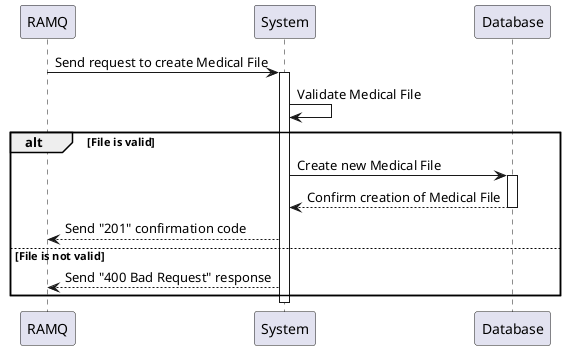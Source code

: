 @startuml createMedicalFile

participant "RAMQ" as RAMQ
participant "System" as System
participant "Database" as Database

RAMQ -> System: Send request to create Medical File
activate System
System -> System: Validate Medical File
alt File is valid
    System -> Database: Create new Medical File
    activate Database
    Database --> System: Confirm creation of Medical File
    deactivate Database
    System --> RAMQ: Send "201" confirmation code
else File is not valid
    System --> RAMQ: Send "400 Bad Request" response
end
deactivate System

@enduml